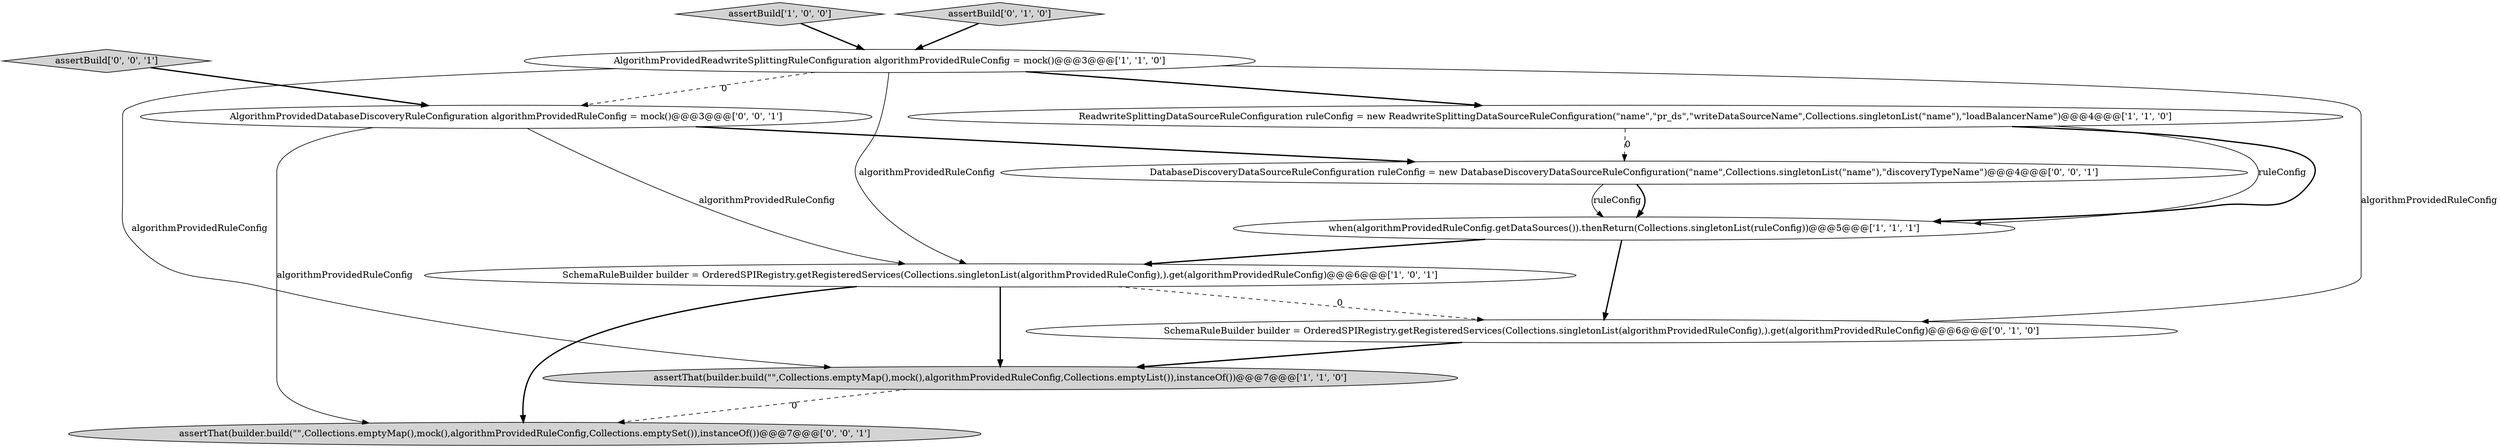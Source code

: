 digraph {
3 [style = filled, label = "assertBuild['1', '0', '0']", fillcolor = lightgray, shape = diamond image = "AAA0AAABBB1BBB"];
1 [style = filled, label = "ReadwriteSplittingDataSourceRuleConfiguration ruleConfig = new ReadwriteSplittingDataSourceRuleConfiguration(\"name\",\"pr_ds\",\"writeDataSourceName\",Collections.singletonList(\"name\"),\"loadBalancerName\")@@@4@@@['1', '1', '0']", fillcolor = white, shape = ellipse image = "AAA0AAABBB1BBB"];
8 [style = filled, label = "assertBuild['0', '0', '1']", fillcolor = lightgray, shape = diamond image = "AAA0AAABBB3BBB"];
5 [style = filled, label = "assertThat(builder.build(\"\",Collections.emptyMap(),mock(),algorithmProvidedRuleConfig,Collections.emptyList()),instanceOf())@@@7@@@['1', '1', '0']", fillcolor = lightgray, shape = ellipse image = "AAA0AAABBB1BBB"];
7 [style = filled, label = "SchemaRuleBuilder builder = OrderedSPIRegistry.getRegisteredServices(Collections.singletonList(algorithmProvidedRuleConfig),).get(algorithmProvidedRuleConfig)@@@6@@@['0', '1', '0']", fillcolor = white, shape = ellipse image = "AAA1AAABBB2BBB"];
10 [style = filled, label = "DatabaseDiscoveryDataSourceRuleConfiguration ruleConfig = new DatabaseDiscoveryDataSourceRuleConfiguration(\"name\",Collections.singletonList(\"name\"),\"discoveryTypeName\")@@@4@@@['0', '0', '1']", fillcolor = white, shape = ellipse image = "AAA0AAABBB3BBB"];
9 [style = filled, label = "AlgorithmProvidedDatabaseDiscoveryRuleConfiguration algorithmProvidedRuleConfig = mock()@@@3@@@['0', '0', '1']", fillcolor = white, shape = ellipse image = "AAA0AAABBB3BBB"];
6 [style = filled, label = "assertBuild['0', '1', '0']", fillcolor = lightgray, shape = diamond image = "AAA0AAABBB2BBB"];
11 [style = filled, label = "assertThat(builder.build(\"\",Collections.emptyMap(),mock(),algorithmProvidedRuleConfig,Collections.emptySet()),instanceOf())@@@7@@@['0', '0', '1']", fillcolor = lightgray, shape = ellipse image = "AAA0AAABBB3BBB"];
0 [style = filled, label = "when(algorithmProvidedRuleConfig.getDataSources()).thenReturn(Collections.singletonList(ruleConfig))@@@5@@@['1', '1', '1']", fillcolor = white, shape = ellipse image = "AAA0AAABBB1BBB"];
4 [style = filled, label = "SchemaRuleBuilder builder = OrderedSPIRegistry.getRegisteredServices(Collections.singletonList(algorithmProvidedRuleConfig),).get(algorithmProvidedRuleConfig)@@@6@@@['1', '0', '1']", fillcolor = white, shape = ellipse image = "AAA0AAABBB1BBB"];
2 [style = filled, label = "AlgorithmProvidedReadwriteSplittingRuleConfiguration algorithmProvidedRuleConfig = mock()@@@3@@@['1', '1', '0']", fillcolor = white, shape = ellipse image = "AAA0AAABBB1BBB"];
1->0 [style = solid, label="ruleConfig"];
9->11 [style = solid, label="algorithmProvidedRuleConfig"];
0->4 [style = bold, label=""];
8->9 [style = bold, label=""];
4->7 [style = dashed, label="0"];
2->4 [style = solid, label="algorithmProvidedRuleConfig"];
9->4 [style = solid, label="algorithmProvidedRuleConfig"];
3->2 [style = bold, label=""];
0->7 [style = bold, label=""];
4->11 [style = bold, label=""];
4->5 [style = bold, label=""];
2->9 [style = dashed, label="0"];
5->11 [style = dashed, label="0"];
6->2 [style = bold, label=""];
2->7 [style = solid, label="algorithmProvidedRuleConfig"];
2->5 [style = solid, label="algorithmProvidedRuleConfig"];
2->1 [style = bold, label=""];
1->10 [style = dashed, label="0"];
7->5 [style = bold, label=""];
10->0 [style = bold, label=""];
10->0 [style = solid, label="ruleConfig"];
9->10 [style = bold, label=""];
1->0 [style = bold, label=""];
}
